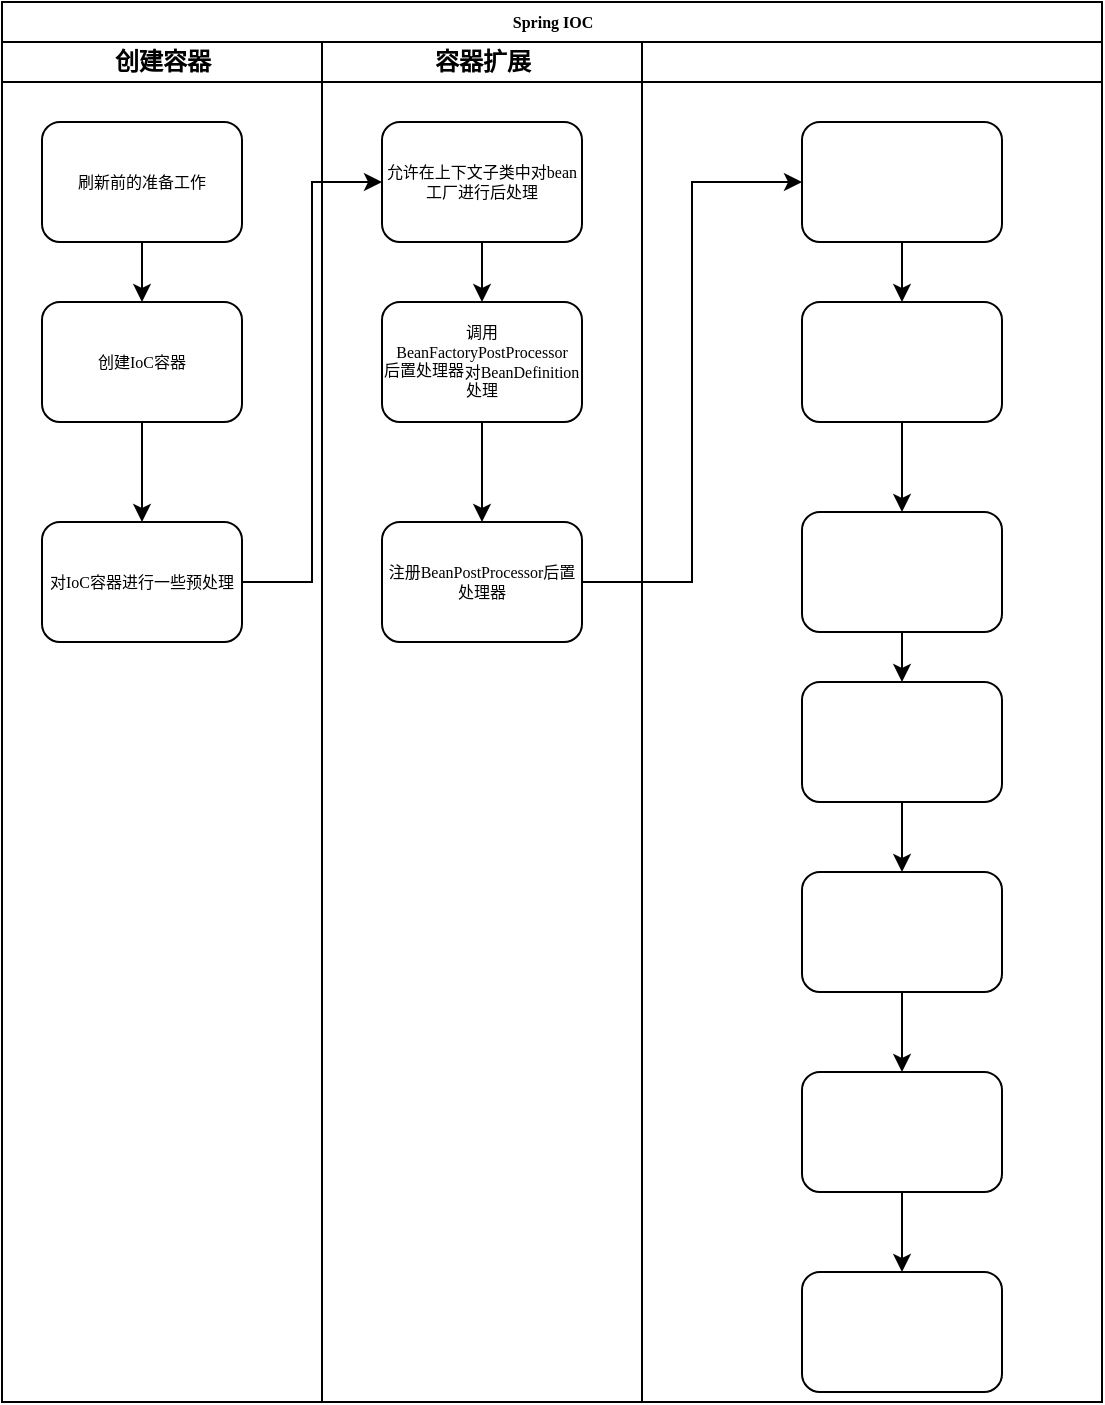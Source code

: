 <mxfile version="20.8.16" type="device"><diagram name="Page-1" id="74e2e168-ea6b-b213-b513-2b3c1d86103e"><mxGraphModel dx="1674" dy="844" grid="1" gridSize="10" guides="1" tooltips="1" connect="1" arrows="1" fold="1" page="1" pageScale="1" pageWidth="1100" pageHeight="850" background="none" math="0" shadow="0"><root><mxCell id="0"/><mxCell id="1" parent="0"/><mxCell id="77e6c97f196da883-1" value="Spring IOC" style="swimlane;html=1;childLayout=stackLayout;startSize=20;rounded=0;shadow=0;labelBackgroundColor=none;strokeWidth=1;fontFamily=Verdana;fontSize=8;align=center;" parent="1" vertex="1"><mxGeometry x="260" y="20" width="550" height="700" as="geometry"/></mxCell><mxCell id="77e6c97f196da883-2" value="创建容器" style="swimlane;html=1;startSize=20;" parent="77e6c97f196da883-1" vertex="1"><mxGeometry y="20" width="160" height="680" as="geometry"/></mxCell><mxCell id="0qFK-SCEyh_3FJPOjXxv-10" value="" style="edgeStyle=orthogonalEdgeStyle;rounded=0;orthogonalLoop=1;jettySize=auto;html=1;" edge="1" parent="77e6c97f196da883-2" source="77e6c97f196da883-8" target="0qFK-SCEyh_3FJPOjXxv-8"><mxGeometry relative="1" as="geometry"/></mxCell><mxCell id="77e6c97f196da883-8" value="刷新前的准备工作" style="rounded=1;whiteSpace=wrap;html=1;shadow=0;labelBackgroundColor=none;strokeWidth=1;fontFamily=Verdana;fontSize=8;align=center;" parent="77e6c97f196da883-2" vertex="1"><mxGeometry x="20" y="40" width="100" height="60" as="geometry"/></mxCell><mxCell id="0qFK-SCEyh_3FJPOjXxv-11" value="" style="edgeStyle=orthogonalEdgeStyle;rounded=0;orthogonalLoop=1;jettySize=auto;html=1;" edge="1" parent="77e6c97f196da883-2" source="0qFK-SCEyh_3FJPOjXxv-8" target="0qFK-SCEyh_3FJPOjXxv-9"><mxGeometry relative="1" as="geometry"/></mxCell><mxCell id="0qFK-SCEyh_3FJPOjXxv-8" value="创建IoC容器" style="rounded=1;whiteSpace=wrap;html=1;shadow=0;labelBackgroundColor=none;strokeWidth=1;fontFamily=Verdana;fontSize=8;align=center;" vertex="1" parent="77e6c97f196da883-2"><mxGeometry x="20" y="130" width="100" height="60" as="geometry"/></mxCell><mxCell id="0qFK-SCEyh_3FJPOjXxv-9" value="对IoC容器进行一些预处理" style="rounded=1;whiteSpace=wrap;html=1;shadow=0;labelBackgroundColor=none;strokeWidth=1;fontFamily=Verdana;fontSize=8;align=center;" vertex="1" parent="77e6c97f196da883-2"><mxGeometry x="20" y="240" width="100" height="60" as="geometry"/></mxCell><mxCell id="0qFK-SCEyh_3FJPOjXxv-4" value="容器扩展" style="swimlane;html=1;startSize=20;" vertex="1" parent="77e6c97f196da883-1"><mxGeometry x="160" y="20" width="160" height="680" as="geometry"/></mxCell><mxCell id="0qFK-SCEyh_3FJPOjXxv-17" value="" style="edgeStyle=orthogonalEdgeStyle;rounded=0;orthogonalLoop=1;jettySize=auto;html=1;" edge="1" parent="0qFK-SCEyh_3FJPOjXxv-4" source="0qFK-SCEyh_3FJPOjXxv-5" target="0qFK-SCEyh_3FJPOjXxv-15"><mxGeometry relative="1" as="geometry"/></mxCell><mxCell id="0qFK-SCEyh_3FJPOjXxv-5" value="允许在上下文子类中对bean工厂进行后处理" style="rounded=1;whiteSpace=wrap;html=1;shadow=0;labelBackgroundColor=none;strokeWidth=1;fontFamily=Verdana;fontSize=8;align=center;" vertex="1" parent="0qFK-SCEyh_3FJPOjXxv-4"><mxGeometry x="30" y="40" width="100" height="60" as="geometry"/></mxCell><mxCell id="0qFK-SCEyh_3FJPOjXxv-19" value="" style="edgeStyle=orthogonalEdgeStyle;rounded=0;orthogonalLoop=1;jettySize=auto;html=1;" edge="1" parent="0qFK-SCEyh_3FJPOjXxv-4" source="0qFK-SCEyh_3FJPOjXxv-15" target="0qFK-SCEyh_3FJPOjXxv-16"><mxGeometry relative="1" as="geometry"/></mxCell><mxCell id="0qFK-SCEyh_3FJPOjXxv-15" value="调用BeanFactoryPostProcessor`后置处理器`对BeanDefinition处理" style="rounded=1;whiteSpace=wrap;html=1;shadow=0;labelBackgroundColor=none;strokeWidth=1;fontFamily=Verdana;fontSize=8;align=center;" vertex="1" parent="0qFK-SCEyh_3FJPOjXxv-4"><mxGeometry x="30" y="130" width="100" height="60" as="geometry"/></mxCell><mxCell id="0qFK-SCEyh_3FJPOjXxv-16" value="注册BeanPostProcessor后置处理器" style="rounded=1;whiteSpace=wrap;html=1;shadow=0;labelBackgroundColor=none;strokeWidth=1;fontFamily=Verdana;fontSize=8;align=center;" vertex="1" parent="0qFK-SCEyh_3FJPOjXxv-4"><mxGeometry x="30" y="240" width="100" height="60" as="geometry"/></mxCell><mxCell id="0qFK-SCEyh_3FJPOjXxv-6" value="" style="swimlane;html=1;startSize=20;" vertex="1" parent="77e6c97f196da883-1"><mxGeometry x="320" y="20" width="230" height="680" as="geometry"/></mxCell><mxCell id="0qFK-SCEyh_3FJPOjXxv-29" value="" style="edgeStyle=orthogonalEdgeStyle;rounded=0;orthogonalLoop=1;jettySize=auto;html=1;" edge="1" parent="0qFK-SCEyh_3FJPOjXxv-6" source="0qFK-SCEyh_3FJPOjXxv-7" target="0qFK-SCEyh_3FJPOjXxv-22"><mxGeometry relative="1" as="geometry"/></mxCell><mxCell id="0qFK-SCEyh_3FJPOjXxv-7" value="" style="rounded=1;whiteSpace=wrap;html=1;shadow=0;labelBackgroundColor=none;strokeWidth=1;fontFamily=Verdana;fontSize=8;align=center;" vertex="1" parent="0qFK-SCEyh_3FJPOjXxv-6"><mxGeometry x="80" y="40" width="100" height="60" as="geometry"/></mxCell><mxCell id="0qFK-SCEyh_3FJPOjXxv-30" value="" style="edgeStyle=orthogonalEdgeStyle;rounded=0;orthogonalLoop=1;jettySize=auto;html=1;" edge="1" parent="0qFK-SCEyh_3FJPOjXxv-6" source="0qFK-SCEyh_3FJPOjXxv-22" target="0qFK-SCEyh_3FJPOjXxv-23"><mxGeometry relative="1" as="geometry"/></mxCell><mxCell id="0qFK-SCEyh_3FJPOjXxv-22" value="" style="rounded=1;whiteSpace=wrap;html=1;shadow=0;labelBackgroundColor=none;strokeWidth=1;fontFamily=Verdana;fontSize=8;align=center;" vertex="1" parent="0qFK-SCEyh_3FJPOjXxv-6"><mxGeometry x="80" y="130" width="100" height="60" as="geometry"/></mxCell><mxCell id="0qFK-SCEyh_3FJPOjXxv-31" value="" style="edgeStyle=orthogonalEdgeStyle;rounded=0;orthogonalLoop=1;jettySize=auto;html=1;" edge="1" parent="0qFK-SCEyh_3FJPOjXxv-6" source="0qFK-SCEyh_3FJPOjXxv-23" target="0qFK-SCEyh_3FJPOjXxv-24"><mxGeometry relative="1" as="geometry"/></mxCell><mxCell id="0qFK-SCEyh_3FJPOjXxv-23" value="" style="rounded=1;whiteSpace=wrap;html=1;shadow=0;labelBackgroundColor=none;strokeWidth=1;fontFamily=Verdana;fontSize=8;align=center;" vertex="1" parent="0qFK-SCEyh_3FJPOjXxv-6"><mxGeometry x="80" y="235" width="100" height="60" as="geometry"/></mxCell><mxCell id="0qFK-SCEyh_3FJPOjXxv-34" style="edgeStyle=orthogonalEdgeStyle;rounded=0;orthogonalLoop=1;jettySize=auto;html=1;entryX=0.5;entryY=0;entryDx=0;entryDy=0;" edge="1" parent="0qFK-SCEyh_3FJPOjXxv-6" source="0qFK-SCEyh_3FJPOjXxv-24" target="0qFK-SCEyh_3FJPOjXxv-25"><mxGeometry relative="1" as="geometry"/></mxCell><mxCell id="0qFK-SCEyh_3FJPOjXxv-24" value="" style="rounded=1;whiteSpace=wrap;html=1;shadow=0;labelBackgroundColor=none;strokeWidth=1;fontFamily=Verdana;fontSize=8;align=center;" vertex="1" parent="0qFK-SCEyh_3FJPOjXxv-6"><mxGeometry x="80" y="320" width="100" height="60" as="geometry"/></mxCell><mxCell id="0qFK-SCEyh_3FJPOjXxv-36" value="" style="edgeStyle=orthogonalEdgeStyle;rounded=0;orthogonalLoop=1;jettySize=auto;html=1;" edge="1" parent="0qFK-SCEyh_3FJPOjXxv-6" source="0qFK-SCEyh_3FJPOjXxv-25" target="0qFK-SCEyh_3FJPOjXxv-26"><mxGeometry relative="1" as="geometry"/></mxCell><mxCell id="0qFK-SCEyh_3FJPOjXxv-25" value="" style="rounded=1;whiteSpace=wrap;html=1;shadow=0;labelBackgroundColor=none;strokeWidth=1;fontFamily=Verdana;fontSize=8;align=center;" vertex="1" parent="0qFK-SCEyh_3FJPOjXxv-6"><mxGeometry x="80" y="415" width="100" height="60" as="geometry"/></mxCell><mxCell id="0qFK-SCEyh_3FJPOjXxv-37" value="" style="edgeStyle=orthogonalEdgeStyle;rounded=0;orthogonalLoop=1;jettySize=auto;html=1;" edge="1" parent="0qFK-SCEyh_3FJPOjXxv-6" source="0qFK-SCEyh_3FJPOjXxv-26" target="0qFK-SCEyh_3FJPOjXxv-27"><mxGeometry relative="1" as="geometry"/></mxCell><mxCell id="0qFK-SCEyh_3FJPOjXxv-26" value="" style="rounded=1;whiteSpace=wrap;html=1;shadow=0;labelBackgroundColor=none;strokeWidth=1;fontFamily=Verdana;fontSize=8;align=center;" vertex="1" parent="0qFK-SCEyh_3FJPOjXxv-6"><mxGeometry x="80" y="515" width="100" height="60" as="geometry"/></mxCell><mxCell id="0qFK-SCEyh_3FJPOjXxv-27" value="" style="rounded=1;whiteSpace=wrap;html=1;shadow=0;labelBackgroundColor=none;strokeWidth=1;fontFamily=Verdana;fontSize=8;align=center;" vertex="1" parent="0qFK-SCEyh_3FJPOjXxv-6"><mxGeometry x="80" y="615" width="100" height="60" as="geometry"/></mxCell><mxCell id="0qFK-SCEyh_3FJPOjXxv-12" style="edgeStyle=orthogonalEdgeStyle;rounded=0;orthogonalLoop=1;jettySize=auto;html=1;entryX=0;entryY=0.5;entryDx=0;entryDy=0;" edge="1" parent="77e6c97f196da883-1" source="0qFK-SCEyh_3FJPOjXxv-9" target="0qFK-SCEyh_3FJPOjXxv-5"><mxGeometry relative="1" as="geometry"/></mxCell><mxCell id="0qFK-SCEyh_3FJPOjXxv-28" style="edgeStyle=orthogonalEdgeStyle;rounded=0;orthogonalLoop=1;jettySize=auto;html=1;entryX=0;entryY=0.5;entryDx=0;entryDy=0;" edge="1" parent="77e6c97f196da883-1" source="0qFK-SCEyh_3FJPOjXxv-16" target="0qFK-SCEyh_3FJPOjXxv-7"><mxGeometry relative="1" as="geometry"/></mxCell></root></mxGraphModel></diagram></mxfile>